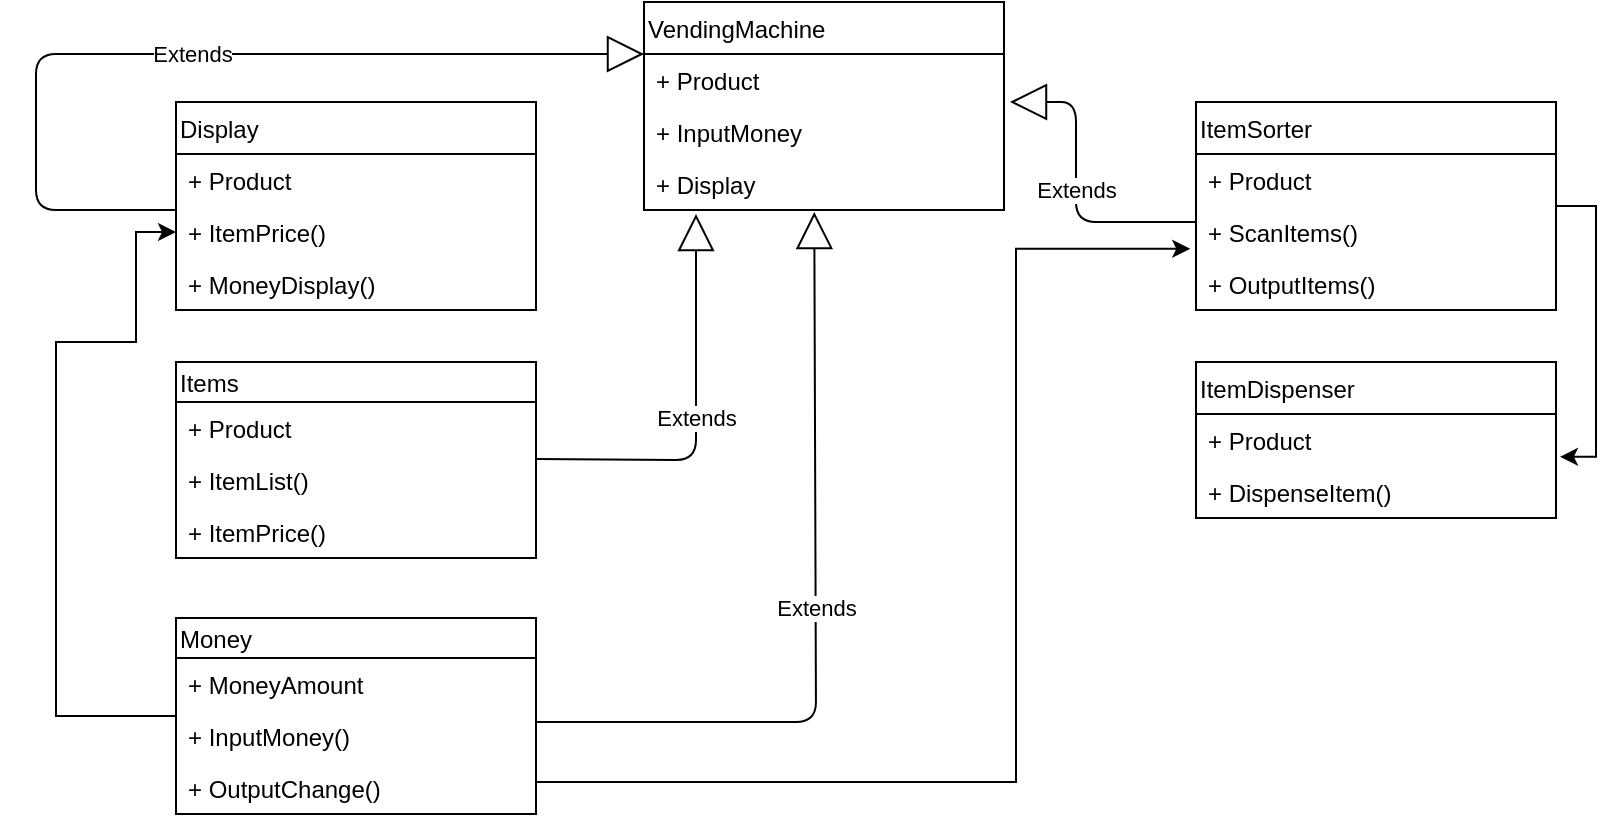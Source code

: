 <mxfile version="15.2.1" type="device"><diagram id="C5RBs43oDa-KdzZeNtuy" name="Page-1"><mxGraphModel dx="1038" dy="547" grid="1" gridSize="10" guides="1" tooltips="1" connect="1" arrows="1" fold="1" page="1" pageScale="1" pageWidth="827" pageHeight="1169" math="0" shadow="0"><root><mxCell id="WIyWlLk6GJQsqaUBKTNV-0"/><mxCell id="WIyWlLk6GJQsqaUBKTNV-1" parent="WIyWlLk6GJQsqaUBKTNV-0"/><mxCell id="a5c-ncMDn7mRuvbrSZla-21" value="Display" style="swimlane;fontStyle=0;childLayout=stackLayout;horizontal=1;startSize=26;fillColor=none;horizontalStack=0;resizeParent=1;resizeParentMax=0;resizeLast=0;collapsible=1;marginBottom=0;align=left;" vertex="1" parent="WIyWlLk6GJQsqaUBKTNV-1"><mxGeometry x="90" y="80" width="180" height="104" as="geometry"/></mxCell><mxCell id="a5c-ncMDn7mRuvbrSZla-22" value="+ Product" style="text;strokeColor=none;fillColor=none;align=left;verticalAlign=top;spacingLeft=4;spacingRight=4;overflow=hidden;rotatable=0;points=[[0,0.5],[1,0.5]];portConstraint=eastwest;" vertex="1" parent="a5c-ncMDn7mRuvbrSZla-21"><mxGeometry y="26" width="180" height="26" as="geometry"/></mxCell><mxCell id="a5c-ncMDn7mRuvbrSZla-23" value="+ ItemPrice()" style="text;strokeColor=none;fillColor=none;align=left;verticalAlign=top;spacingLeft=4;spacingRight=4;overflow=hidden;rotatable=0;points=[[0,0.5],[1,0.5]];portConstraint=eastwest;" vertex="1" parent="a5c-ncMDn7mRuvbrSZla-21"><mxGeometry y="52" width="180" height="26" as="geometry"/></mxCell><mxCell id="a5c-ncMDn7mRuvbrSZla-24" value="+ MoneyDisplay()" style="text;strokeColor=none;fillColor=none;align=left;verticalAlign=top;spacingLeft=4;spacingRight=4;overflow=hidden;rotatable=0;points=[[0,0.5],[1,0.5]];portConstraint=eastwest;" vertex="1" parent="a5c-ncMDn7mRuvbrSZla-21"><mxGeometry y="78" width="180" height="26" as="geometry"/></mxCell><mxCell id="a5c-ncMDn7mRuvbrSZla-25" value="Items" style="swimlane;fontStyle=0;childLayout=stackLayout;horizontal=1;startSize=20;fillColor=none;horizontalStack=0;resizeParent=1;resizeParentMax=0;resizeLast=0;collapsible=1;marginBottom=0;align=left;" vertex="1" parent="WIyWlLk6GJQsqaUBKTNV-1"><mxGeometry x="90" y="210" width="180" height="98" as="geometry"><mxRectangle x="40" y="270" width="60" height="20" as="alternateBounds"/></mxGeometry></mxCell><mxCell id="a5c-ncMDn7mRuvbrSZla-26" value="+ Product" style="text;strokeColor=none;fillColor=none;align=left;verticalAlign=top;spacingLeft=4;spacingRight=4;overflow=hidden;rotatable=0;points=[[0,0.5],[1,0.5]];portConstraint=eastwest;" vertex="1" parent="a5c-ncMDn7mRuvbrSZla-25"><mxGeometry y="20" width="180" height="26" as="geometry"/></mxCell><mxCell id="a5c-ncMDn7mRuvbrSZla-27" value="+ ItemList()" style="text;strokeColor=none;fillColor=none;align=left;verticalAlign=top;spacingLeft=4;spacingRight=4;overflow=hidden;rotatable=0;points=[[0,0.5],[1,0.5]];portConstraint=eastwest;" vertex="1" parent="a5c-ncMDn7mRuvbrSZla-25"><mxGeometry y="46" width="180" height="26" as="geometry"/></mxCell><mxCell id="a5c-ncMDn7mRuvbrSZla-28" value="+ ItemPrice()" style="text;strokeColor=none;fillColor=none;align=left;verticalAlign=top;spacingLeft=4;spacingRight=4;overflow=hidden;rotatable=0;points=[[0,0.5],[1,0.5]];portConstraint=eastwest;" vertex="1" parent="a5c-ncMDn7mRuvbrSZla-25"><mxGeometry y="72" width="180" height="26" as="geometry"/></mxCell><mxCell id="a5c-ncMDn7mRuvbrSZla-29" value="ItemDispenser" style="swimlane;fontStyle=0;childLayout=stackLayout;horizontal=1;startSize=26;fillColor=none;horizontalStack=0;resizeParent=1;resizeParentMax=0;resizeLast=0;collapsible=1;marginBottom=0;align=left;" vertex="1" parent="WIyWlLk6GJQsqaUBKTNV-1"><mxGeometry x="600" y="210" width="180" height="78" as="geometry"/></mxCell><mxCell id="a5c-ncMDn7mRuvbrSZla-30" value="+ Product" style="text;strokeColor=none;fillColor=none;align=left;verticalAlign=top;spacingLeft=4;spacingRight=4;overflow=hidden;rotatable=0;points=[[0,0.5],[1,0.5]];portConstraint=eastwest;" vertex="1" parent="a5c-ncMDn7mRuvbrSZla-29"><mxGeometry y="26" width="180" height="26" as="geometry"/></mxCell><mxCell id="a5c-ncMDn7mRuvbrSZla-31" value="+ DispenseItem()" style="text;strokeColor=none;fillColor=none;align=left;verticalAlign=top;spacingLeft=4;spacingRight=4;overflow=hidden;rotatable=0;points=[[0,0.5],[1,0.5]];portConstraint=eastwest;" vertex="1" parent="a5c-ncMDn7mRuvbrSZla-29"><mxGeometry y="52" width="180" height="26" as="geometry"/></mxCell><mxCell id="a5c-ncMDn7mRuvbrSZla-33" value="VendingMachine" style="swimlane;fontStyle=0;childLayout=stackLayout;horizontal=1;startSize=26;fillColor=none;horizontalStack=0;resizeParent=1;resizeParentMax=0;resizeLast=0;collapsible=1;marginBottom=0;align=left;" vertex="1" parent="WIyWlLk6GJQsqaUBKTNV-1"><mxGeometry x="324" y="30" width="180" height="104" as="geometry"/></mxCell><mxCell id="a5c-ncMDn7mRuvbrSZla-34" value="+ Product" style="text;strokeColor=none;fillColor=none;align=left;verticalAlign=top;spacingLeft=4;spacingRight=4;overflow=hidden;rotatable=0;points=[[0,0.5],[1,0.5]];portConstraint=eastwest;" vertex="1" parent="a5c-ncMDn7mRuvbrSZla-33"><mxGeometry y="26" width="180" height="26" as="geometry"/></mxCell><mxCell id="a5c-ncMDn7mRuvbrSZla-35" value="+ InputMoney" style="text;strokeColor=none;fillColor=none;align=left;verticalAlign=top;spacingLeft=4;spacingRight=4;overflow=hidden;rotatable=0;points=[[0,0.5],[1,0.5]];portConstraint=eastwest;" vertex="1" parent="a5c-ncMDn7mRuvbrSZla-33"><mxGeometry y="52" width="180" height="26" as="geometry"/></mxCell><mxCell id="a5c-ncMDn7mRuvbrSZla-36" value="+ Display" style="text;strokeColor=none;fillColor=none;align=left;verticalAlign=top;spacingLeft=4;spacingRight=4;overflow=hidden;rotatable=0;points=[[0,0.5],[1,0.5]];portConstraint=eastwest;" vertex="1" parent="a5c-ncMDn7mRuvbrSZla-33"><mxGeometry y="78" width="180" height="26" as="geometry"/></mxCell><mxCell id="a5c-ncMDn7mRuvbrSZla-51" style="edgeStyle=orthogonalEdgeStyle;rounded=0;orthogonalLoop=1;jettySize=auto;html=1;entryX=1.011;entryY=-0.177;entryDx=0;entryDy=0;entryPerimeter=0;" edge="1" parent="WIyWlLk6GJQsqaUBKTNV-1" source="a5c-ncMDn7mRuvbrSZla-37" target="a5c-ncMDn7mRuvbrSZla-31"><mxGeometry relative="1" as="geometry"><Array as="points"><mxPoint x="800" y="132"/><mxPoint x="800" y="257"/></Array></mxGeometry></mxCell><mxCell id="a5c-ncMDn7mRuvbrSZla-37" value="ItemSorter" style="swimlane;fontStyle=0;childLayout=stackLayout;horizontal=1;startSize=26;fillColor=none;horizontalStack=0;resizeParent=1;resizeParentMax=0;resizeLast=0;collapsible=1;marginBottom=0;align=left;" vertex="1" parent="WIyWlLk6GJQsqaUBKTNV-1"><mxGeometry x="600" y="80" width="180" height="104" as="geometry"/></mxCell><mxCell id="a5c-ncMDn7mRuvbrSZla-38" value="+ Product" style="text;strokeColor=none;fillColor=none;align=left;verticalAlign=top;spacingLeft=4;spacingRight=4;overflow=hidden;rotatable=0;points=[[0,0.5],[1,0.5]];portConstraint=eastwest;" vertex="1" parent="a5c-ncMDn7mRuvbrSZla-37"><mxGeometry y="26" width="180" height="26" as="geometry"/></mxCell><mxCell id="a5c-ncMDn7mRuvbrSZla-39" value="+ ScanItems()" style="text;strokeColor=none;fillColor=none;align=left;verticalAlign=top;spacingLeft=4;spacingRight=4;overflow=hidden;rotatable=0;points=[[0,0.5],[1,0.5]];portConstraint=eastwest;" vertex="1" parent="a5c-ncMDn7mRuvbrSZla-37"><mxGeometry y="52" width="180" height="26" as="geometry"/></mxCell><mxCell id="a5c-ncMDn7mRuvbrSZla-40" value="+ OutputItems()" style="text;strokeColor=none;fillColor=none;align=left;verticalAlign=top;spacingLeft=4;spacingRight=4;overflow=hidden;rotatable=0;points=[[0,0.5],[1,0.5]];portConstraint=eastwest;" vertex="1" parent="a5c-ncMDn7mRuvbrSZla-37"><mxGeometry y="78" width="180" height="26" as="geometry"/></mxCell><mxCell id="a5c-ncMDn7mRuvbrSZla-49" style="edgeStyle=orthogonalEdgeStyle;rounded=0;orthogonalLoop=1;jettySize=auto;html=1;entryX=0;entryY=0.5;entryDx=0;entryDy=0;" edge="1" parent="WIyWlLk6GJQsqaUBKTNV-1" source="a5c-ncMDn7mRuvbrSZla-41" target="a5c-ncMDn7mRuvbrSZla-23"><mxGeometry relative="1" as="geometry"><Array as="points"><mxPoint x="30" y="387"/><mxPoint x="30" y="200"/><mxPoint x="70" y="200"/><mxPoint x="70" y="145"/></Array></mxGeometry></mxCell><mxCell id="a5c-ncMDn7mRuvbrSZla-50" style="edgeStyle=orthogonalEdgeStyle;rounded=0;orthogonalLoop=1;jettySize=auto;html=1;entryX=-0.016;entryY=0.823;entryDx=0;entryDy=0;entryPerimeter=0;" edge="1" parent="WIyWlLk6GJQsqaUBKTNV-1" source="a5c-ncMDn7mRuvbrSZla-41" target="a5c-ncMDn7mRuvbrSZla-39"><mxGeometry relative="1" as="geometry"><Array as="points"><mxPoint x="510" y="420"/><mxPoint x="510" y="153"/></Array></mxGeometry></mxCell><mxCell id="a5c-ncMDn7mRuvbrSZla-41" value="Money" style="swimlane;fontStyle=0;childLayout=stackLayout;horizontal=1;startSize=20;fillColor=none;horizontalStack=0;resizeParent=1;resizeParentMax=0;resizeLast=0;collapsible=1;marginBottom=0;align=left;" vertex="1" parent="WIyWlLk6GJQsqaUBKTNV-1"><mxGeometry x="90" y="338" width="180" height="98" as="geometry"/></mxCell><mxCell id="a5c-ncMDn7mRuvbrSZla-42" value="+ MoneyAmount" style="text;strokeColor=none;fillColor=none;align=left;verticalAlign=top;spacingLeft=4;spacingRight=4;overflow=hidden;rotatable=0;points=[[0,0.5],[1,0.5]];portConstraint=eastwest;" vertex="1" parent="a5c-ncMDn7mRuvbrSZla-41"><mxGeometry y="20" width="180" height="26" as="geometry"/></mxCell><mxCell id="a5c-ncMDn7mRuvbrSZla-43" value="+ InputMoney()" style="text;strokeColor=none;fillColor=none;align=left;verticalAlign=top;spacingLeft=4;spacingRight=4;overflow=hidden;rotatable=0;points=[[0,0.5],[1,0.5]];portConstraint=eastwest;" vertex="1" parent="a5c-ncMDn7mRuvbrSZla-41"><mxGeometry y="46" width="180" height="26" as="geometry"/></mxCell><mxCell id="a5c-ncMDn7mRuvbrSZla-44" value="+ OutputChange()" style="text;strokeColor=none;fillColor=none;align=left;verticalAlign=top;spacingLeft=4;spacingRight=4;overflow=hidden;rotatable=0;points=[[0,0.5],[1,0.5]];portConstraint=eastwest;" vertex="1" parent="a5c-ncMDn7mRuvbrSZla-41"><mxGeometry y="72" width="180" height="26" as="geometry"/></mxCell><mxCell id="a5c-ncMDn7mRuvbrSZla-45" value="Extends" style="endArrow=block;endSize=16;endFill=0;html=1;entryX=0;entryY=0.25;entryDx=0;entryDy=0;" edge="1" parent="WIyWlLk6GJQsqaUBKTNV-1" target="a5c-ncMDn7mRuvbrSZla-33"><mxGeometry width="160" relative="1" as="geometry"><mxPoint x="90" y="134" as="sourcePoint"/><mxPoint x="30" y="134" as="targetPoint"/><Array as="points"><mxPoint x="20" y="134"/><mxPoint x="20" y="56"/></Array></mxGeometry></mxCell><mxCell id="a5c-ncMDn7mRuvbrSZla-46" value="Extends" style="endArrow=block;endSize=16;endFill=0;html=1;" edge="1" parent="WIyWlLk6GJQsqaUBKTNV-1"><mxGeometry width="160" relative="1" as="geometry"><mxPoint x="270" y="258.5" as="sourcePoint"/><mxPoint x="350" y="136" as="targetPoint"/><Array as="points"><mxPoint x="350" y="259"/><mxPoint x="350" y="210"/></Array></mxGeometry></mxCell><mxCell id="a5c-ncMDn7mRuvbrSZla-47" value="Extends" style="endArrow=block;endSize=16;endFill=0;html=1;" edge="1" parent="WIyWlLk6GJQsqaUBKTNV-1"><mxGeometry width="160" relative="1" as="geometry"><mxPoint x="600" y="140" as="sourcePoint"/><mxPoint x="507" y="80" as="targetPoint"/><Array as="points"><mxPoint x="540" y="140"/><mxPoint x="540" y="80"/></Array></mxGeometry></mxCell><mxCell id="a5c-ncMDn7mRuvbrSZla-48" value="Extends" style="endArrow=block;endSize=16;endFill=0;html=1;entryX=0.473;entryY=1.038;entryDx=0;entryDy=0;entryPerimeter=0;" edge="1" parent="WIyWlLk6GJQsqaUBKTNV-1" target="a5c-ncMDn7mRuvbrSZla-36"><mxGeometry width="160" relative="1" as="geometry"><mxPoint x="270" y="390" as="sourcePoint"/><mxPoint x="410" y="140" as="targetPoint"/><Array as="points"><mxPoint x="410" y="390"/></Array></mxGeometry></mxCell></root></mxGraphModel></diagram></mxfile>